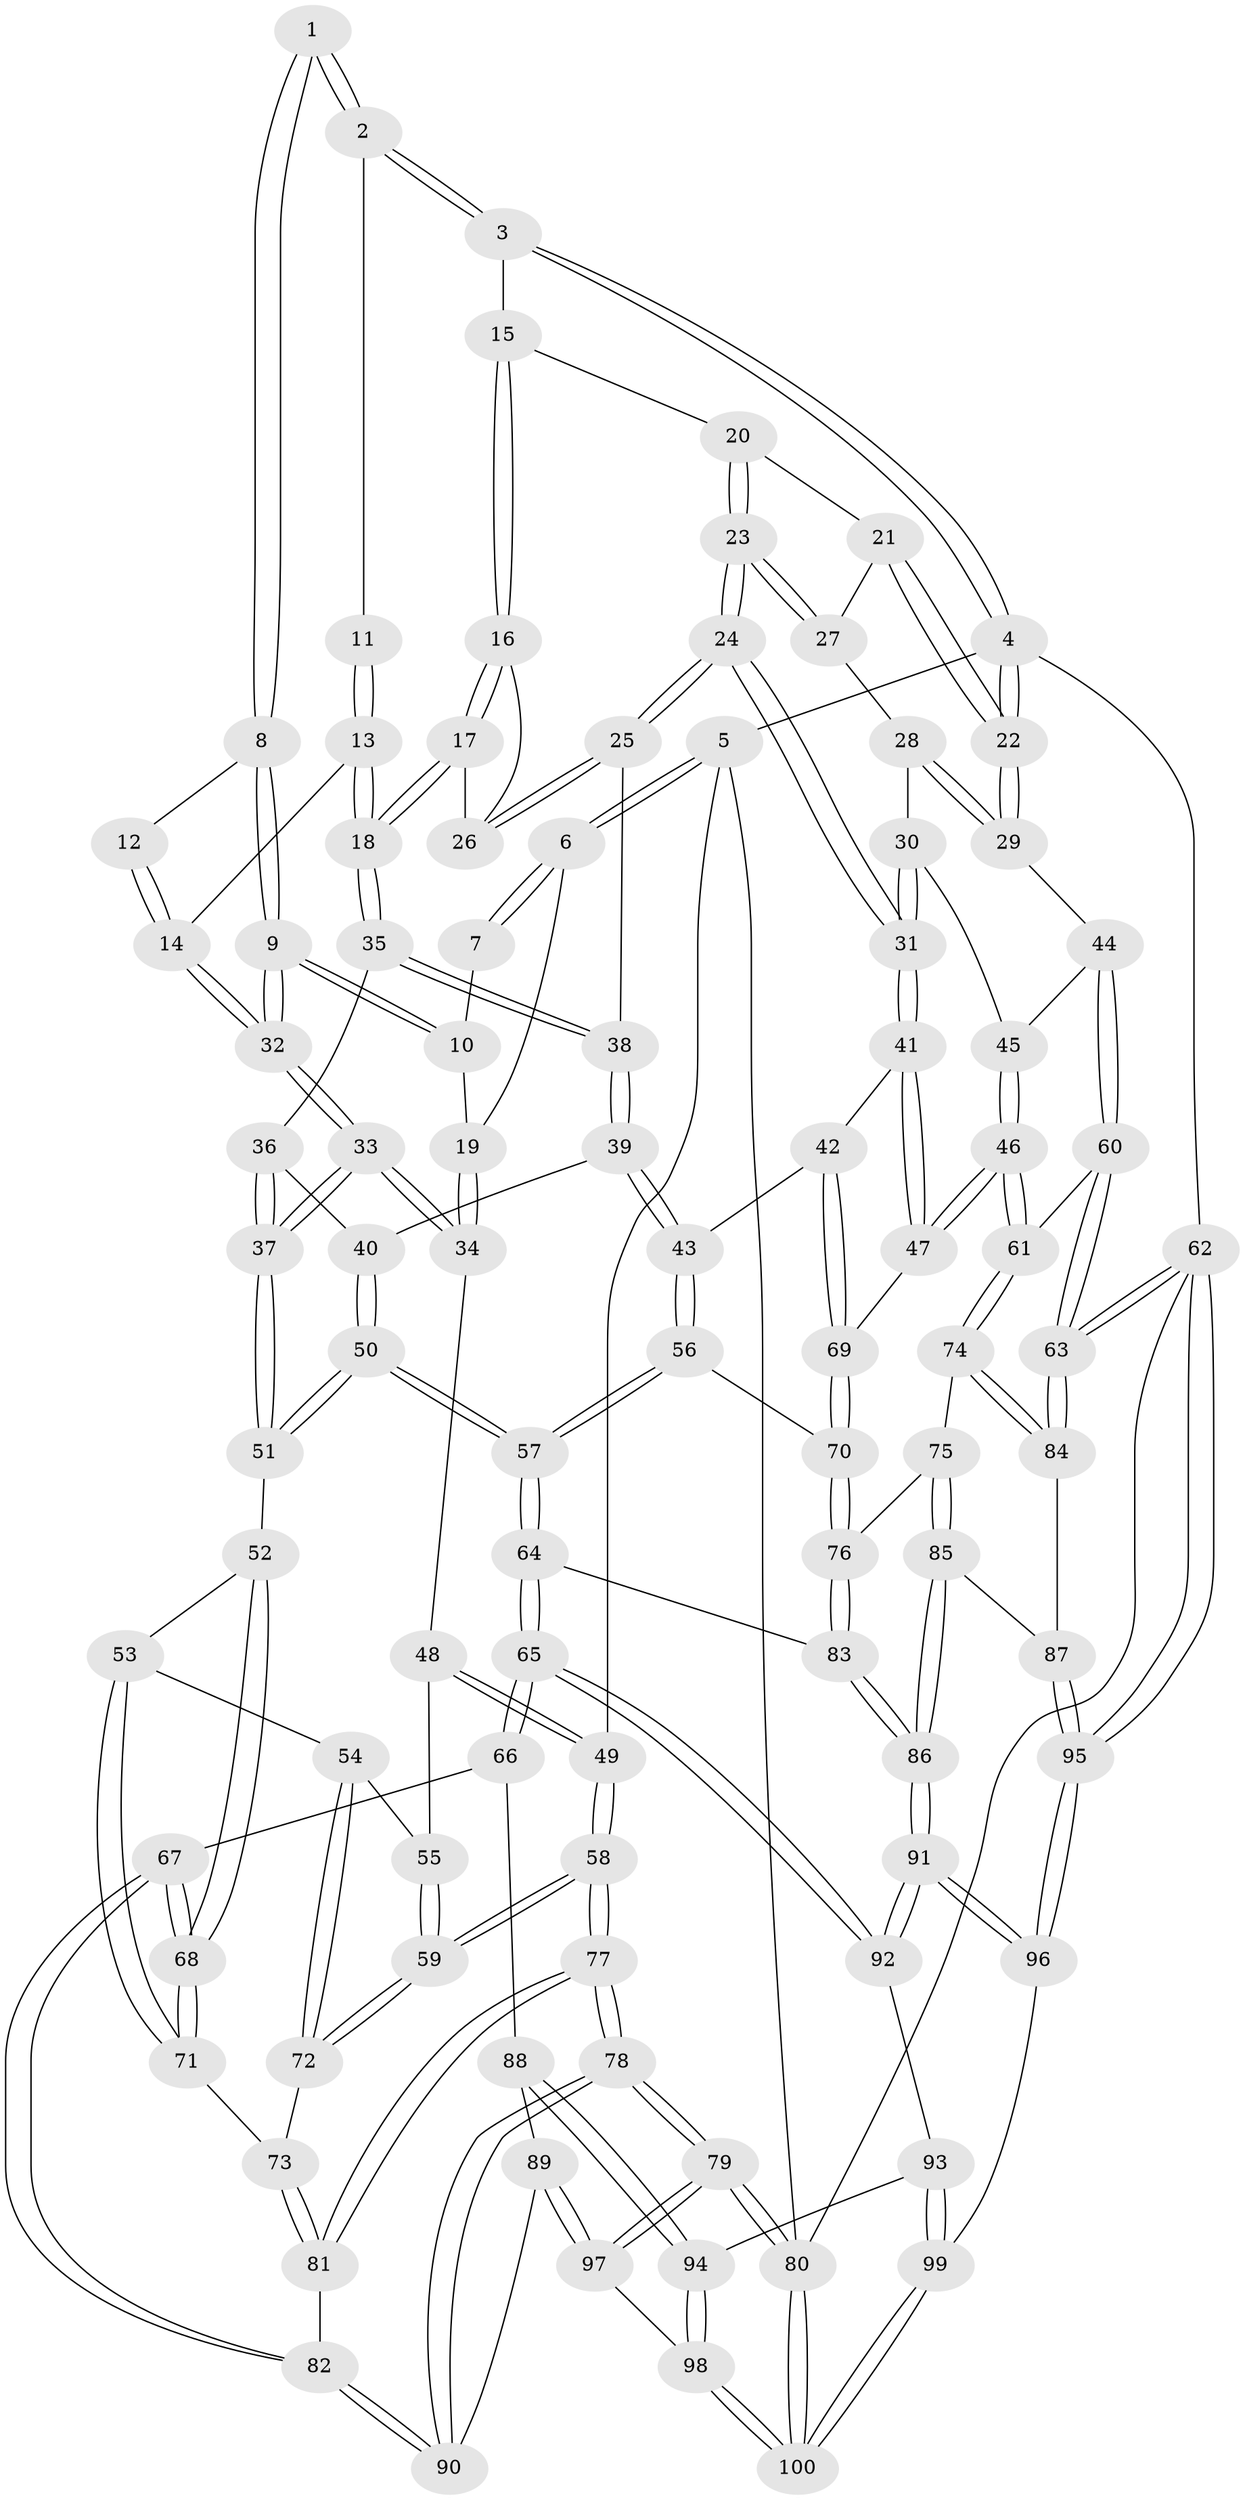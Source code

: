// coarse degree distribution, {4: 0.5409836065573771, 5: 0.2459016393442623, 3: 0.04918032786885246, 2: 0.01639344262295082, 6: 0.13114754098360656, 8: 0.01639344262295082}
// Generated by graph-tools (version 1.1) at 2025/52/02/27/25 19:52:36]
// undirected, 100 vertices, 247 edges
graph export_dot {
graph [start="1"]
  node [color=gray90,style=filled];
  1 [pos="+0.6221348052330979+0"];
  2 [pos="+0.6718682631499672+0"];
  3 [pos="+0.6962588025843081+0"];
  4 [pos="+1+0"];
  5 [pos="+0+0"];
  6 [pos="+0+0"];
  7 [pos="+0.34267090740974654+0"];
  8 [pos="+0.3940977623731626+0.12826920280675724"];
  9 [pos="+0.36820828216530277+0.1496551691631853"];
  10 [pos="+0.3387197316491216+0.06872990442463814"];
  11 [pos="+0.5871806454588255+0.01627310345427559"];
  12 [pos="+0.5256302566422076+0.09187649482945727"];
  13 [pos="+0.5757266397529228+0.21323992895069477"];
  14 [pos="+0.5043628994529323+0.18424214504498776"];
  15 [pos="+0.7029954128774946+0"];
  16 [pos="+0.6993950160144854+0.09804611482100918"];
  17 [pos="+0.6003078658310952+0.22165502711208862"];
  18 [pos="+0.5893419474015449+0.22829743091699448"];
  19 [pos="+0.11092771049698355+0.05527655846878115"];
  20 [pos="+0.8023966120356826+0"];
  21 [pos="+0.9219826995151406+0.10222625513871242"];
  22 [pos="+1+0"];
  23 [pos="+0.8280766948640392+0.1856715609983249"];
  24 [pos="+0.8017600887126354+0.259685293559071"];
  25 [pos="+0.7838882871033384+0.2541719406592682"];
  26 [pos="+0.7470911726687613+0.21453281252455747"];
  27 [pos="+0.9295840155093468+0.12834480477476257"];
  28 [pos="+0.940953401313909+0.14201767803267087"];
  29 [pos="+1+0.1944706600544557"];
  30 [pos="+0.9147566483677891+0.2956303642302699"];
  31 [pos="+0.8477395611618318+0.30744438540589686"];
  32 [pos="+0.360365771632082+0.20302484440716925"];
  33 [pos="+0.29803713056969017+0.30212494679543905"];
  34 [pos="+0.2659094200735439+0.29518345046423217"];
  35 [pos="+0.5892736920243066+0.25522967927343915"];
  36 [pos="+0.5605270262088385+0.28839370505077105"];
  37 [pos="+0.3387702657400265+0.35895340540144816"];
  38 [pos="+0.6680715806517661+0.3088044166144852"];
  39 [pos="+0.6647472985192759+0.41444006921754023"];
  40 [pos="+0.591734672812815+0.4167465100889995"];
  41 [pos="+0.8356962624162114+0.34434788380614906"];
  42 [pos="+0.7606504328894125+0.4671027436070776"];
  43 [pos="+0.7386274681572753+0.4665911303300923"];
  44 [pos="+1+0.2633800967113461"];
  45 [pos="+0.9338760430327591+0.30005629258871724"];
  46 [pos="+0.9953000345011614+0.5122826664062342"];
  47 [pos="+0.9791067445028129+0.5085505265836722"];
  48 [pos="+0.17861154297743148+0.32578120397906135"];
  49 [pos="+0+0.3658286407183643"];
  50 [pos="+0.47365015609154393+0.4852667621267717"];
  51 [pos="+0.34981371988029164+0.39213633332749287"];
  52 [pos="+0.32698861793992473+0.4333927506219815"];
  53 [pos="+0.20052725278472017+0.5399464691515293"];
  54 [pos="+0.19829766924320985+0.5407726728381972"];
  55 [pos="+0.13742251924162655+0.5112961178589664"];
  56 [pos="+0.6598383986733771+0.5478185741555559"];
  57 [pos="+0.5351743131827993+0.6538615165652141"];
  58 [pos="+0+0.5679493264072388"];
  59 [pos="+0+0.5679105135361143"];
  60 [pos="+1+0.5605425152966086"];
  61 [pos="+1+0.5583249043932198"];
  62 [pos="+1+1"];
  63 [pos="+1+0.9455212987054511"];
  64 [pos="+0.5320998182039901+0.7177046964552297"];
  65 [pos="+0.4737122597322168+0.7616263573637898"];
  66 [pos="+0.3613467242900332+0.7282599250181896"];
  67 [pos="+0.34549263111306716+0.7224892487971956"];
  68 [pos="+0.3065581820593616+0.6538213330842233"];
  69 [pos="+0.7973746022661626+0.5108630868576913"];
  70 [pos="+0.8118637518016837+0.6830471816002025"];
  71 [pos="+0.2932852746936463+0.6477888768701123"];
  72 [pos="+0.16327918051605259+0.62245290140566"];
  73 [pos="+0.16696028936162716+0.6285068652873608"];
  74 [pos="+0.8443172537006246+0.7156209886804068"];
  75 [pos="+0.8281909487317015+0.7123556575990756"];
  76 [pos="+0.815198908883132+0.7077662212817597"];
  77 [pos="+0+0.6367982803737448"];
  78 [pos="+0+0.7206659856081641"];
  79 [pos="+0+1"];
  80 [pos="+0+1"];
  81 [pos="+0.16175351902521357+0.7655950320592786"];
  82 [pos="+0.17558870321879602+0.7811531992259609"];
  83 [pos="+0.6633738656201003+0.7560060323153467"];
  84 [pos="+0.9440346633102813+0.8305446312757654"];
  85 [pos="+0.8037311846466085+0.9218998691033455"];
  86 [pos="+0.7288482448068991+0.9688103674979012"];
  87 [pos="+0.8860102576319548+0.902709062432592"];
  88 [pos="+0.2567573564788671+0.885746538573541"];
  89 [pos="+0.16068025712233233+0.8742757364353217"];
  90 [pos="+0.16342383980628972+0.8486296696210108"];
  91 [pos="+0.6854624033260361+1"];
  92 [pos="+0.4646886127594374+0.8128282346586753"];
  93 [pos="+0.4046781226590671+0.896959255893671"];
  94 [pos="+0.34750850888578577+0.9155038641787364"];
  95 [pos="+0.9726636366916279+1"];
  96 [pos="+0.6875865953501296+1"];
  97 [pos="+0.16056496381979862+0.8744950974421292"];
  98 [pos="+0.23019745576916667+1"];
  99 [pos="+0.4205253729689894+1"];
  100 [pos="+0.21211109091332292+1"];
  1 -- 2;
  1 -- 2;
  1 -- 8;
  1 -- 8;
  2 -- 3;
  2 -- 3;
  2 -- 11;
  3 -- 4;
  3 -- 4;
  3 -- 15;
  4 -- 5;
  4 -- 22;
  4 -- 22;
  4 -- 62;
  5 -- 6;
  5 -- 6;
  5 -- 49;
  5 -- 80;
  6 -- 7;
  6 -- 7;
  6 -- 19;
  7 -- 10;
  8 -- 9;
  8 -- 9;
  8 -- 12;
  9 -- 10;
  9 -- 10;
  9 -- 32;
  9 -- 32;
  10 -- 19;
  11 -- 13;
  11 -- 13;
  12 -- 14;
  12 -- 14;
  13 -- 14;
  13 -- 18;
  13 -- 18;
  14 -- 32;
  14 -- 32;
  15 -- 16;
  15 -- 16;
  15 -- 20;
  16 -- 17;
  16 -- 17;
  16 -- 26;
  17 -- 18;
  17 -- 18;
  17 -- 26;
  18 -- 35;
  18 -- 35;
  19 -- 34;
  19 -- 34;
  20 -- 21;
  20 -- 23;
  20 -- 23;
  21 -- 22;
  21 -- 22;
  21 -- 27;
  22 -- 29;
  22 -- 29;
  23 -- 24;
  23 -- 24;
  23 -- 27;
  23 -- 27;
  24 -- 25;
  24 -- 25;
  24 -- 31;
  24 -- 31;
  25 -- 26;
  25 -- 26;
  25 -- 38;
  27 -- 28;
  28 -- 29;
  28 -- 29;
  28 -- 30;
  29 -- 44;
  30 -- 31;
  30 -- 31;
  30 -- 45;
  31 -- 41;
  31 -- 41;
  32 -- 33;
  32 -- 33;
  33 -- 34;
  33 -- 34;
  33 -- 37;
  33 -- 37;
  34 -- 48;
  35 -- 36;
  35 -- 38;
  35 -- 38;
  36 -- 37;
  36 -- 37;
  36 -- 40;
  37 -- 51;
  37 -- 51;
  38 -- 39;
  38 -- 39;
  39 -- 40;
  39 -- 43;
  39 -- 43;
  40 -- 50;
  40 -- 50;
  41 -- 42;
  41 -- 47;
  41 -- 47;
  42 -- 43;
  42 -- 69;
  42 -- 69;
  43 -- 56;
  43 -- 56;
  44 -- 45;
  44 -- 60;
  44 -- 60;
  45 -- 46;
  45 -- 46;
  46 -- 47;
  46 -- 47;
  46 -- 61;
  46 -- 61;
  47 -- 69;
  48 -- 49;
  48 -- 49;
  48 -- 55;
  49 -- 58;
  49 -- 58;
  50 -- 51;
  50 -- 51;
  50 -- 57;
  50 -- 57;
  51 -- 52;
  52 -- 53;
  52 -- 68;
  52 -- 68;
  53 -- 54;
  53 -- 71;
  53 -- 71;
  54 -- 55;
  54 -- 72;
  54 -- 72;
  55 -- 59;
  55 -- 59;
  56 -- 57;
  56 -- 57;
  56 -- 70;
  57 -- 64;
  57 -- 64;
  58 -- 59;
  58 -- 59;
  58 -- 77;
  58 -- 77;
  59 -- 72;
  59 -- 72;
  60 -- 61;
  60 -- 63;
  60 -- 63;
  61 -- 74;
  61 -- 74;
  62 -- 63;
  62 -- 63;
  62 -- 95;
  62 -- 95;
  62 -- 80;
  63 -- 84;
  63 -- 84;
  64 -- 65;
  64 -- 65;
  64 -- 83;
  65 -- 66;
  65 -- 66;
  65 -- 92;
  65 -- 92;
  66 -- 67;
  66 -- 88;
  67 -- 68;
  67 -- 68;
  67 -- 82;
  67 -- 82;
  68 -- 71;
  68 -- 71;
  69 -- 70;
  69 -- 70;
  70 -- 76;
  70 -- 76;
  71 -- 73;
  72 -- 73;
  73 -- 81;
  73 -- 81;
  74 -- 75;
  74 -- 84;
  74 -- 84;
  75 -- 76;
  75 -- 85;
  75 -- 85;
  76 -- 83;
  76 -- 83;
  77 -- 78;
  77 -- 78;
  77 -- 81;
  77 -- 81;
  78 -- 79;
  78 -- 79;
  78 -- 90;
  78 -- 90;
  79 -- 80;
  79 -- 80;
  79 -- 97;
  79 -- 97;
  80 -- 100;
  80 -- 100;
  81 -- 82;
  82 -- 90;
  82 -- 90;
  83 -- 86;
  83 -- 86;
  84 -- 87;
  85 -- 86;
  85 -- 86;
  85 -- 87;
  86 -- 91;
  86 -- 91;
  87 -- 95;
  87 -- 95;
  88 -- 89;
  88 -- 94;
  88 -- 94;
  89 -- 90;
  89 -- 97;
  89 -- 97;
  91 -- 92;
  91 -- 92;
  91 -- 96;
  91 -- 96;
  92 -- 93;
  93 -- 94;
  93 -- 99;
  93 -- 99;
  94 -- 98;
  94 -- 98;
  95 -- 96;
  95 -- 96;
  96 -- 99;
  97 -- 98;
  98 -- 100;
  98 -- 100;
  99 -- 100;
  99 -- 100;
}

